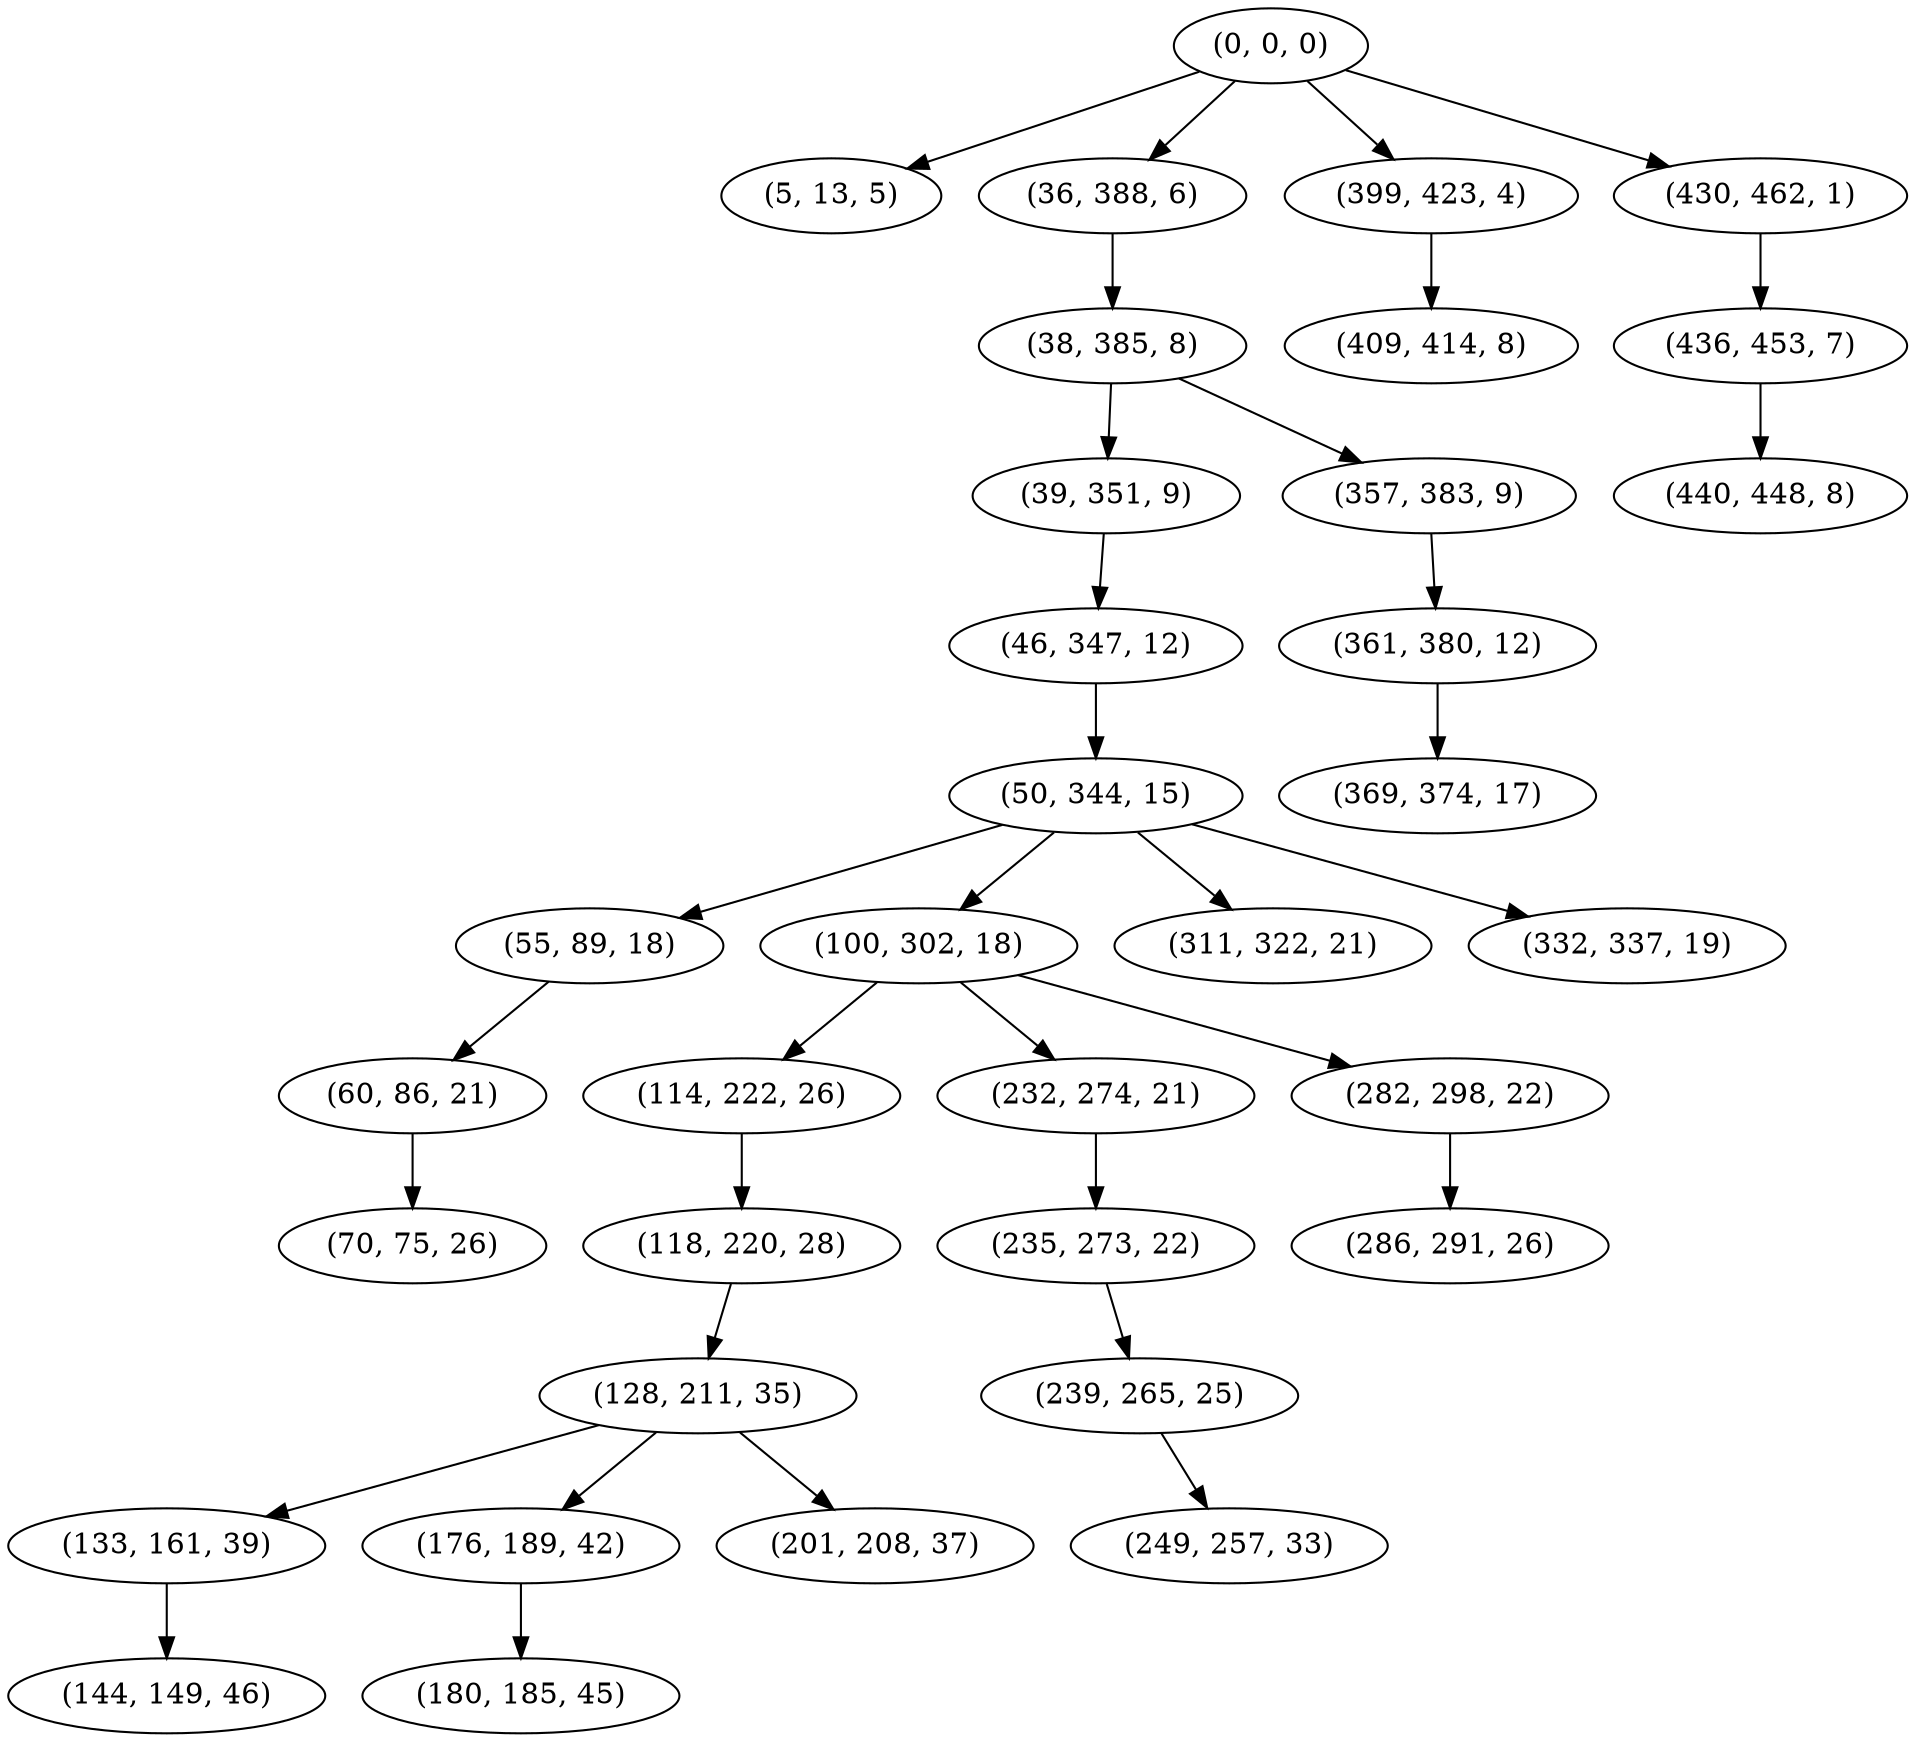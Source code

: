 digraph tree {
    "(0, 0, 0)";
    "(5, 13, 5)";
    "(36, 388, 6)";
    "(38, 385, 8)";
    "(39, 351, 9)";
    "(46, 347, 12)";
    "(50, 344, 15)";
    "(55, 89, 18)";
    "(60, 86, 21)";
    "(70, 75, 26)";
    "(100, 302, 18)";
    "(114, 222, 26)";
    "(118, 220, 28)";
    "(128, 211, 35)";
    "(133, 161, 39)";
    "(144, 149, 46)";
    "(176, 189, 42)";
    "(180, 185, 45)";
    "(201, 208, 37)";
    "(232, 274, 21)";
    "(235, 273, 22)";
    "(239, 265, 25)";
    "(249, 257, 33)";
    "(282, 298, 22)";
    "(286, 291, 26)";
    "(311, 322, 21)";
    "(332, 337, 19)";
    "(357, 383, 9)";
    "(361, 380, 12)";
    "(369, 374, 17)";
    "(399, 423, 4)";
    "(409, 414, 8)";
    "(430, 462, 1)";
    "(436, 453, 7)";
    "(440, 448, 8)";
    "(0, 0, 0)" -> "(5, 13, 5)";
    "(0, 0, 0)" -> "(36, 388, 6)";
    "(0, 0, 0)" -> "(399, 423, 4)";
    "(0, 0, 0)" -> "(430, 462, 1)";
    "(36, 388, 6)" -> "(38, 385, 8)";
    "(38, 385, 8)" -> "(39, 351, 9)";
    "(38, 385, 8)" -> "(357, 383, 9)";
    "(39, 351, 9)" -> "(46, 347, 12)";
    "(46, 347, 12)" -> "(50, 344, 15)";
    "(50, 344, 15)" -> "(55, 89, 18)";
    "(50, 344, 15)" -> "(100, 302, 18)";
    "(50, 344, 15)" -> "(311, 322, 21)";
    "(50, 344, 15)" -> "(332, 337, 19)";
    "(55, 89, 18)" -> "(60, 86, 21)";
    "(60, 86, 21)" -> "(70, 75, 26)";
    "(100, 302, 18)" -> "(114, 222, 26)";
    "(100, 302, 18)" -> "(232, 274, 21)";
    "(100, 302, 18)" -> "(282, 298, 22)";
    "(114, 222, 26)" -> "(118, 220, 28)";
    "(118, 220, 28)" -> "(128, 211, 35)";
    "(128, 211, 35)" -> "(133, 161, 39)";
    "(128, 211, 35)" -> "(176, 189, 42)";
    "(128, 211, 35)" -> "(201, 208, 37)";
    "(133, 161, 39)" -> "(144, 149, 46)";
    "(176, 189, 42)" -> "(180, 185, 45)";
    "(232, 274, 21)" -> "(235, 273, 22)";
    "(235, 273, 22)" -> "(239, 265, 25)";
    "(239, 265, 25)" -> "(249, 257, 33)";
    "(282, 298, 22)" -> "(286, 291, 26)";
    "(357, 383, 9)" -> "(361, 380, 12)";
    "(361, 380, 12)" -> "(369, 374, 17)";
    "(399, 423, 4)" -> "(409, 414, 8)";
    "(430, 462, 1)" -> "(436, 453, 7)";
    "(436, 453, 7)" -> "(440, 448, 8)";
}
